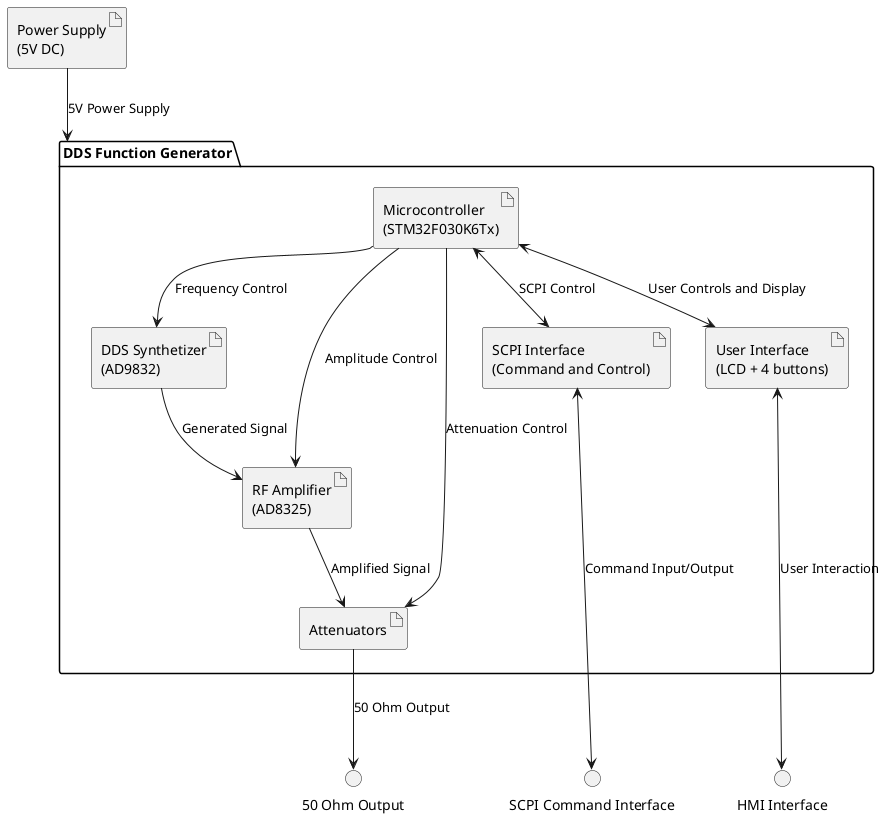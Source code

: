 @startuml

artifact "Power Supply\n(5V DC)" as power_supply

package "DDS Function Generator" as dds_function_generator {
    artifact  "DDS Synthetizer\n(AD9832)" as dds_synthetizer
    artifact  "RF Amplifier\n(AD8325)" as rf_amplifier
    artifact  "Attenuators" as attenuators
    artifact  "Microcontroller\n(STM32F030K6Tx)" as microcontroller
    artifact  "SCPI Interface\n(Command and Control)" as controlling_interface
    artifact  "User Interface\n(LCD + 4 buttons)" as user_interface
}

' Power supply to the DDS Function Generator
power_supply -down-> dds_function_generator : "5V Power Supply"

' Define the Output interfaces with more clarity
interface "50 Ohm Output" as out_dds_50_ohm
interface "HMI Interface" as user_hmi_interface
interface "SCPI Command Interface" as scpi_command_interface

' Define the connections and relationships between the artifacts
dds_synthetizer --> rf_amplifier : "Generated Signal"
rf_amplifier --> attenuators : "Amplified Signal"
attenuators --> out_dds_50_ohm : "50 Ohm Output"

microcontroller <--> controlling_interface : "SCPI Control"
microcontroller --> dds_synthetizer : "Frequency Control"
microcontroller --> rf_amplifier : "Amplitude Control"
microcontroller --> attenuators : "Attenuation Control"

microcontroller <--> user_interface : "User Controls and Display"

' Interface connections
user_interface <-down---> user_hmi_interface : "User Interaction"
controlling_interface <-down---> scpi_command_interface : "Command Input/Output"

@enduml